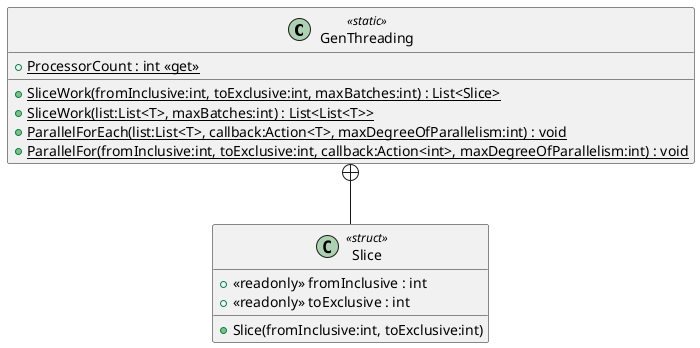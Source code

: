 @startuml
class GenThreading <<static>> {
    + {static} ProcessorCount : int <<get>>
    + {static} SliceWork(fromInclusive:int, toExclusive:int, maxBatches:int) : List<Slice>
    + {static} SliceWork(list:List<T>, maxBatches:int) : List<List<T>>
    + {static} ParallelForEach(list:List<T>, callback:Action<T>, maxDegreeOfParallelism:int) : void
    + {static} ParallelFor(fromInclusive:int, toExclusive:int, callback:Action<int>, maxDegreeOfParallelism:int) : void
}
class Slice <<struct>> {
    + <<readonly>> fromInclusive : int
    + <<readonly>> toExclusive : int
    + Slice(fromInclusive:int, toExclusive:int)
}
GenThreading +-- Slice
@enduml
